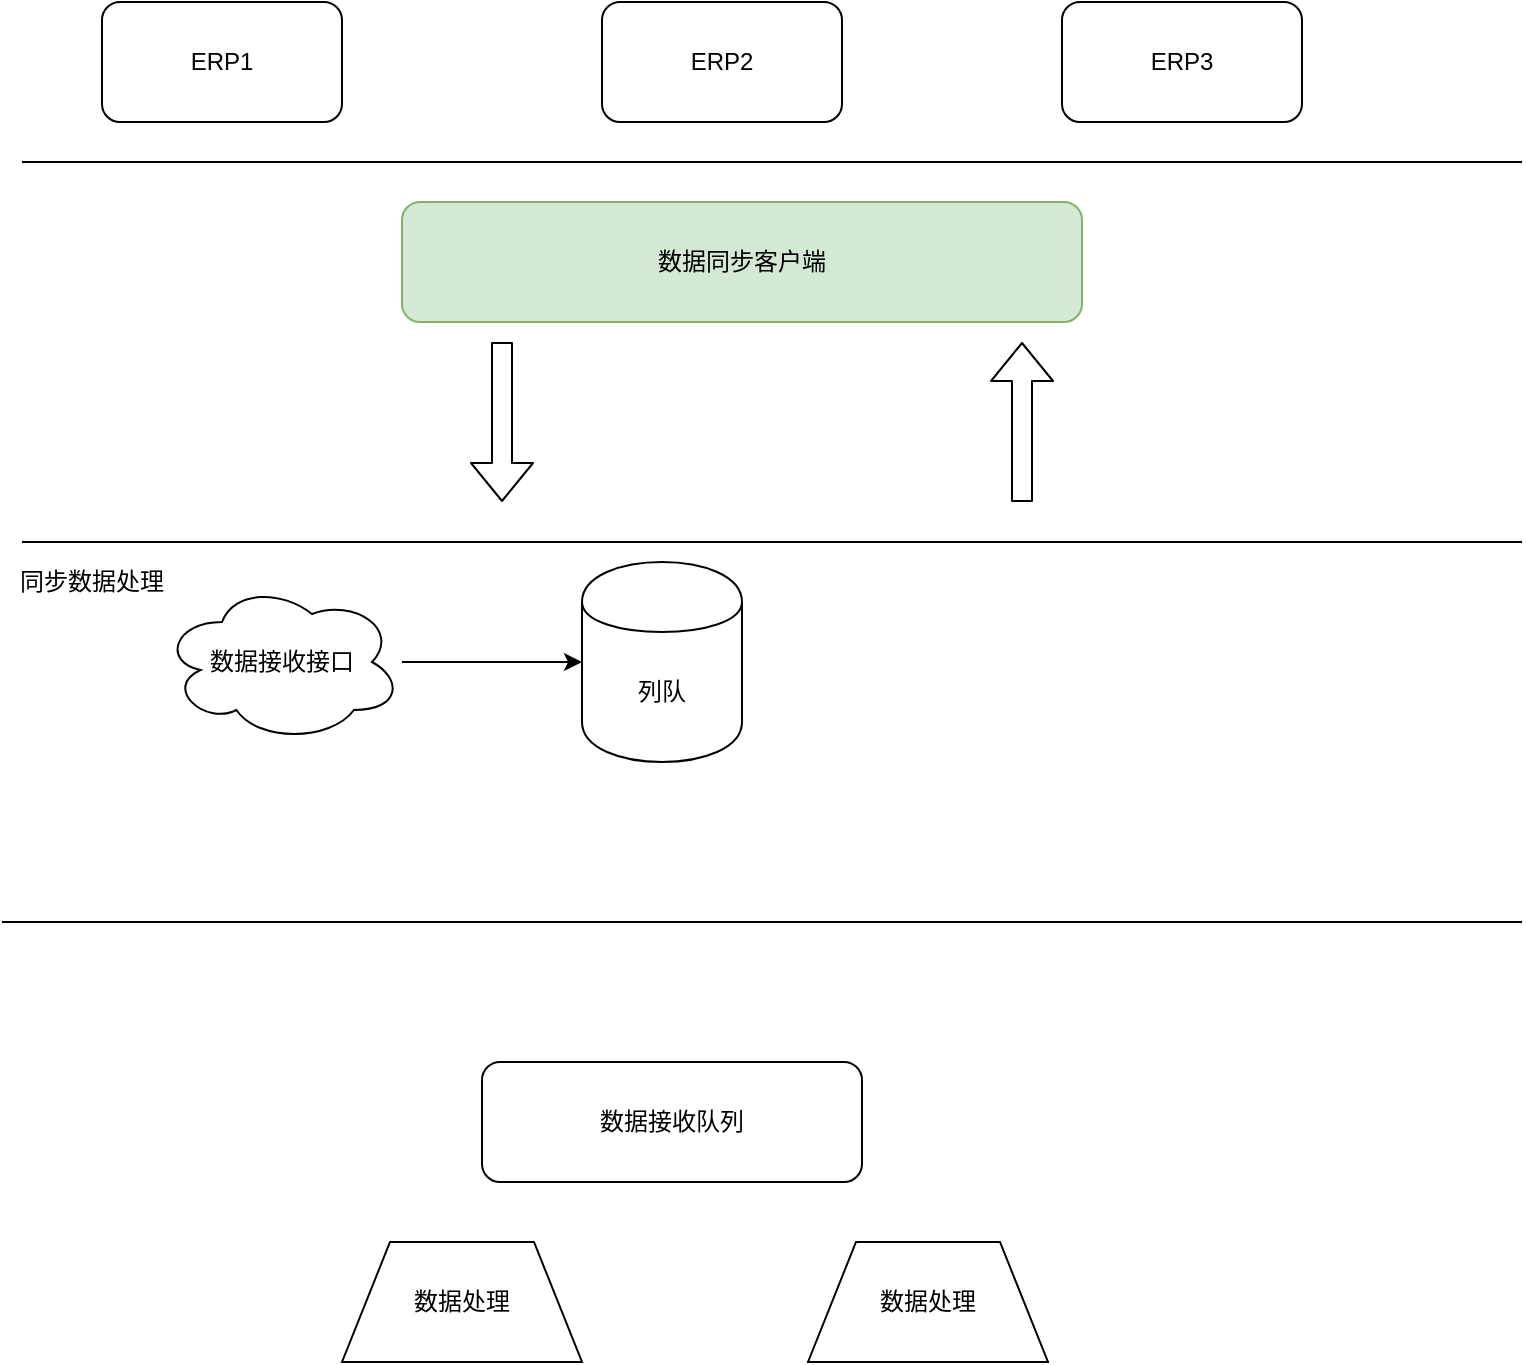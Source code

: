 <mxfile version="12.3.2" type="github" pages="1">
  <diagram id="8JtCcJnO_4OzBhPJUl-I" name="Page-1">
    <mxGraphModel dx="1408" dy="695" grid="1" gridSize="10" guides="1" tooltips="1" connect="1" arrows="1" fold="1" page="1" pageScale="1" pageWidth="827" pageHeight="1169" math="0" shadow="0">
      <root>
        <mxCell id="0"/>
        <mxCell id="1" parent="0"/>
        <mxCell id="0QbthuC8kXL6-Ch14Eif-4" value="ERP1" style="rounded=1;whiteSpace=wrap;html=1;" vertex="1" parent="1">
          <mxGeometry x="60" y="70" width="120" height="60" as="geometry"/>
        </mxCell>
        <mxCell id="0QbthuC8kXL6-Ch14Eif-5" value="ERP2" style="rounded=1;whiteSpace=wrap;html=1;" vertex="1" parent="1">
          <mxGeometry x="310" y="70" width="120" height="60" as="geometry"/>
        </mxCell>
        <mxCell id="0QbthuC8kXL6-Ch14Eif-6" value="ERP3" style="rounded=1;whiteSpace=wrap;html=1;" vertex="1" parent="1">
          <mxGeometry x="540" y="70" width="120" height="60" as="geometry"/>
        </mxCell>
        <mxCell id="0QbthuC8kXL6-Ch14Eif-9" value="" style="shape=flexArrow;endArrow=classic;html=1;" edge="1" parent="1">
          <mxGeometry width="50" height="50" relative="1" as="geometry">
            <mxPoint x="260" y="240" as="sourcePoint"/>
            <mxPoint x="260" y="320" as="targetPoint"/>
          </mxGeometry>
        </mxCell>
        <mxCell id="0QbthuC8kXL6-Ch14Eif-21" value="数据同步客户端" style="rounded=1;whiteSpace=wrap;html=1;fillColor=#d5e8d4;strokeColor=#82b366;" vertex="1" parent="1">
          <mxGeometry x="210" y="170" width="340" height="60" as="geometry"/>
        </mxCell>
        <mxCell id="0QbthuC8kXL6-Ch14Eif-23" value="" style="shape=flexArrow;endArrow=classic;html=1;" edge="1" parent="1">
          <mxGeometry width="50" height="50" relative="1" as="geometry">
            <mxPoint x="520" y="320" as="sourcePoint"/>
            <mxPoint x="520" y="240" as="targetPoint"/>
          </mxGeometry>
        </mxCell>
        <mxCell id="0QbthuC8kXL6-Ch14Eif-25" value="同步数据处理" style="text;html=1;strokeColor=none;fillColor=none;align=center;verticalAlign=middle;whiteSpace=wrap;rounded=0;" vertex="1" parent="1">
          <mxGeometry x="10" y="350" width="90" height="20" as="geometry"/>
        </mxCell>
        <mxCell id="0QbthuC8kXL6-Ch14Eif-42" value="数据接收队列" style="rounded=1;whiteSpace=wrap;html=1;" vertex="1" parent="1">
          <mxGeometry x="250" y="600" width="190" height="60" as="geometry"/>
        </mxCell>
        <mxCell id="0QbthuC8kXL6-Ch14Eif-43" value="" style="endArrow=none;html=1;" edge="1" parent="1">
          <mxGeometry width="50" height="50" relative="1" as="geometry">
            <mxPoint x="20" y="150" as="sourcePoint"/>
            <mxPoint x="770" y="150" as="targetPoint"/>
          </mxGeometry>
        </mxCell>
        <mxCell id="0QbthuC8kXL6-Ch14Eif-48" value="数据处理" style="shape=trapezoid;perimeter=trapezoidPerimeter;whiteSpace=wrap;html=1;" vertex="1" parent="1">
          <mxGeometry x="180" y="690" width="120" height="60" as="geometry"/>
        </mxCell>
        <mxCell id="0QbthuC8kXL6-Ch14Eif-49" value="数据处理" style="shape=trapezoid;perimeter=trapezoidPerimeter;whiteSpace=wrap;html=1;" vertex="1" parent="1">
          <mxGeometry x="413" y="690" width="120" height="60" as="geometry"/>
        </mxCell>
        <mxCell id="0QbthuC8kXL6-Ch14Eif-26" value="列队" style="shape=cylinder;whiteSpace=wrap;html=1;boundedLbl=1;backgroundOutline=1;" vertex="1" parent="1">
          <mxGeometry x="300" y="350" width="80" height="100" as="geometry"/>
        </mxCell>
        <mxCell id="0QbthuC8kXL6-Ch14Eif-27" value="数据接收接口" style="ellipse;shape=cloud;whiteSpace=wrap;html=1;" vertex="1" parent="1">
          <mxGeometry x="90" y="360" width="120" height="80" as="geometry"/>
        </mxCell>
        <mxCell id="0QbthuC8kXL6-Ch14Eif-41" value="" style="endArrow=classic;html=1;entryX=0;entryY=0.5;entryDx=0;entryDy=0;" edge="1" parent="1" source="0QbthuC8kXL6-Ch14Eif-27" target="0QbthuC8kXL6-Ch14Eif-26">
          <mxGeometry width="50" height="50" relative="1" as="geometry">
            <mxPoint x="60" y="580" as="sourcePoint"/>
            <mxPoint x="110" y="530" as="targetPoint"/>
          </mxGeometry>
        </mxCell>
        <mxCell id="0QbthuC8kXL6-Ch14Eif-54" value="" style="endArrow=none;html=1;" edge="1" parent="1">
          <mxGeometry width="50" height="50" relative="1" as="geometry">
            <mxPoint x="20" y="340" as="sourcePoint"/>
            <mxPoint x="770" y="340" as="targetPoint"/>
          </mxGeometry>
        </mxCell>
        <mxCell id="0QbthuC8kXL6-Ch14Eif-55" value="" style="endArrow=none;html=1;" edge="1" parent="1">
          <mxGeometry width="50" height="50" relative="1" as="geometry">
            <mxPoint x="10" y="530" as="sourcePoint"/>
            <mxPoint x="770" y="530" as="targetPoint"/>
          </mxGeometry>
        </mxCell>
      </root>
    </mxGraphModel>
  </diagram>
</mxfile>
